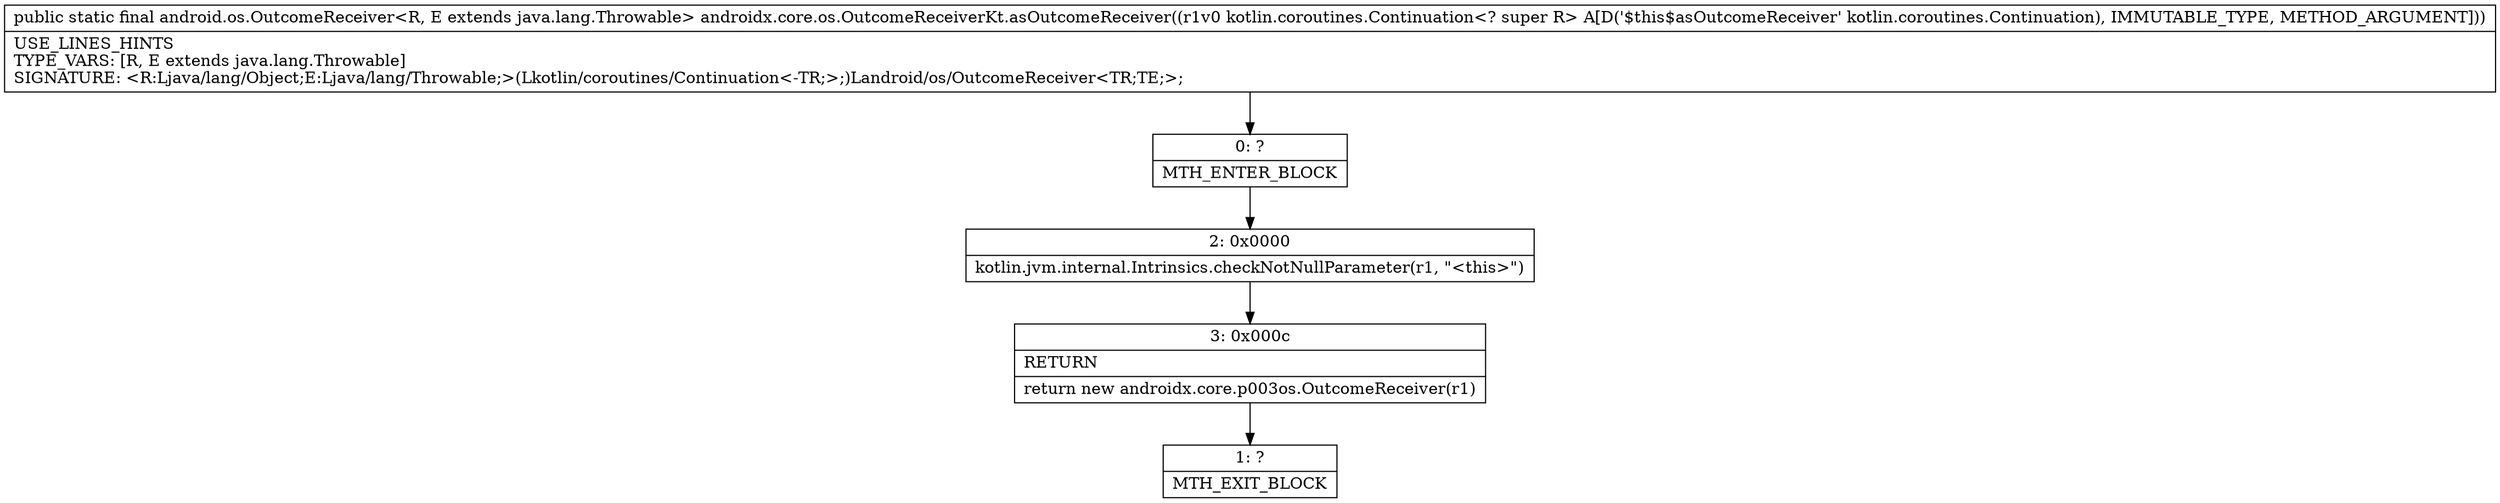 digraph "CFG forandroidx.core.os.OutcomeReceiverKt.asOutcomeReceiver(Lkotlin\/coroutines\/Continuation;)Landroid\/os\/OutcomeReceiver;" {
Node_0 [shape=record,label="{0\:\ ?|MTH_ENTER_BLOCK\l}"];
Node_2 [shape=record,label="{2\:\ 0x0000|kotlin.jvm.internal.Intrinsics.checkNotNullParameter(r1, \"\<this\>\")\l}"];
Node_3 [shape=record,label="{3\:\ 0x000c|RETURN\l|return new androidx.core.p003os.OutcomeReceiver(r1)\l}"];
Node_1 [shape=record,label="{1\:\ ?|MTH_EXIT_BLOCK\l}"];
MethodNode[shape=record,label="{public static final android.os.OutcomeReceiver\<R, E extends java.lang.Throwable\> androidx.core.os.OutcomeReceiverKt.asOutcomeReceiver((r1v0 kotlin.coroutines.Continuation\<? super R\> A[D('$this$asOutcomeReceiver' kotlin.coroutines.Continuation), IMMUTABLE_TYPE, METHOD_ARGUMENT]))  | USE_LINES_HINTS\lTYPE_VARS: [R, E extends java.lang.Throwable]\lSIGNATURE: \<R:Ljava\/lang\/Object;E:Ljava\/lang\/Throwable;\>(Lkotlin\/coroutines\/Continuation\<\-TR;\>;)Landroid\/os\/OutcomeReceiver\<TR;TE;\>;\l}"];
MethodNode -> Node_0;Node_0 -> Node_2;
Node_2 -> Node_3;
Node_3 -> Node_1;
}

